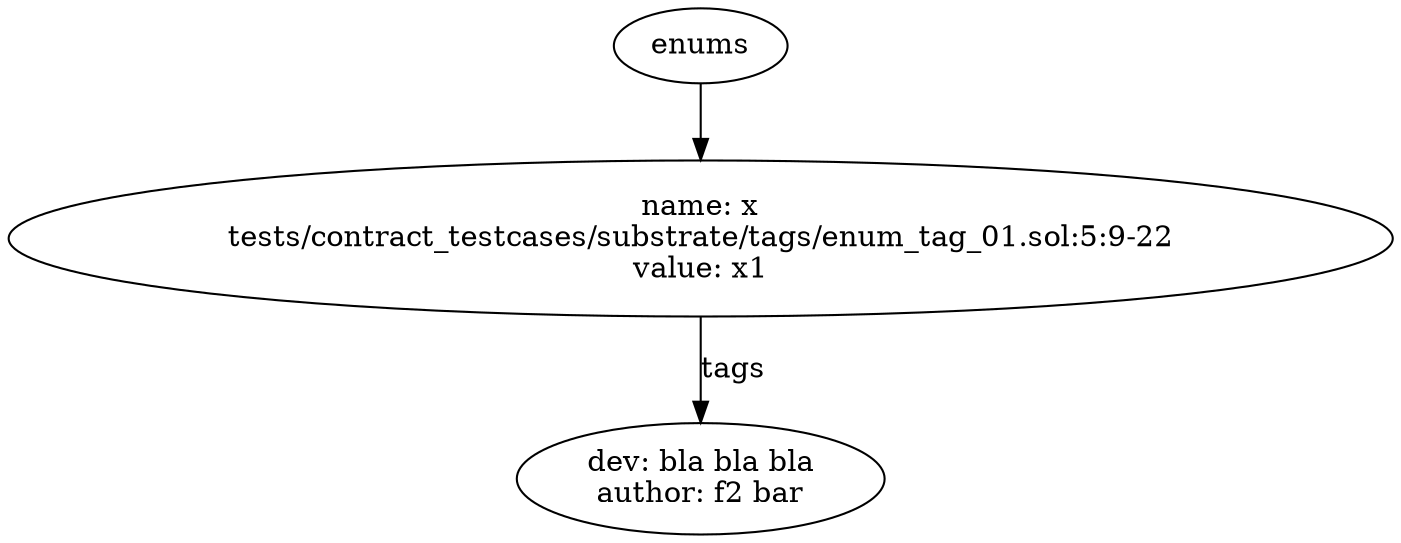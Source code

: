 strict digraph "tests/contract_testcases/substrate/tags/enum_tag_01.sol" {
	x [label="name: x\ntests/contract_testcases/substrate/tags/enum_tag_01.sol:5:9-22\nvalue: x1"]
	tags [label="dev: bla bla bla\nauthor: f2 bar"]
	enums -> x
	x -> tags [label="tags"]
}

